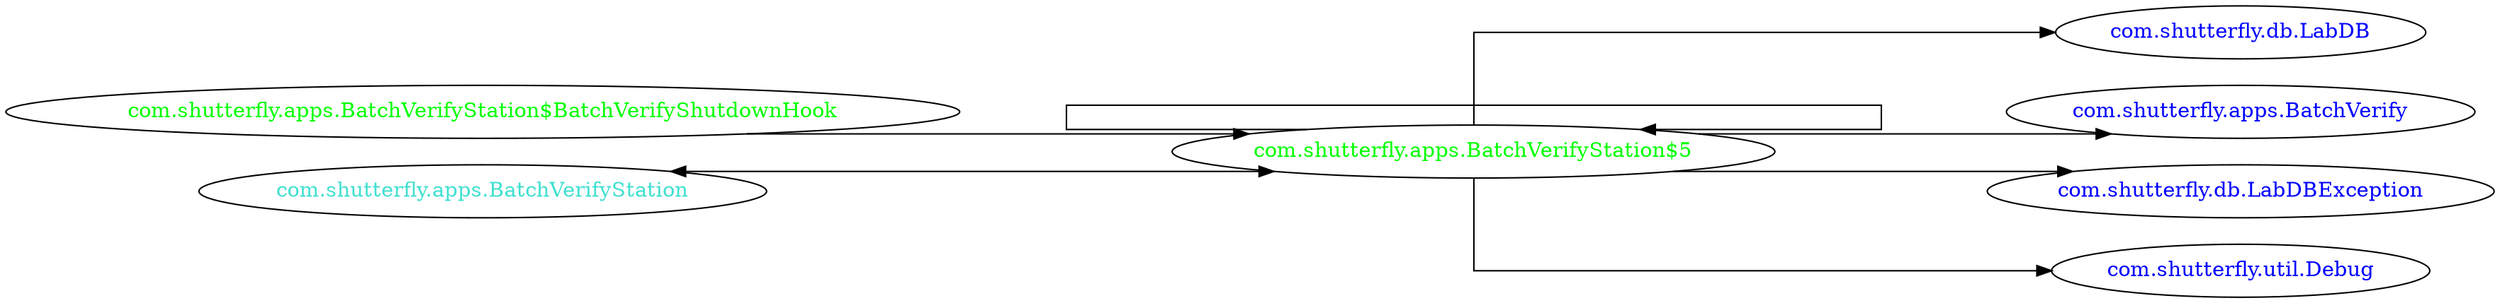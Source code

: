 digraph dependencyGraph {
 concentrate=true;
 ranksep="2.0";
 rankdir="LR"; 
 splines="ortho";
"com.shutterfly.apps.BatchVerifyStation$5" [fontcolor="red"];
"com.shutterfly.db.LabDB" [ fontcolor="blue" ];
"com.shutterfly.apps.BatchVerifyStation$5"->"com.shutterfly.db.LabDB";
"com.shutterfly.apps.BatchVerify" [ fontcolor="blue" ];
"com.shutterfly.apps.BatchVerifyStation$5"->"com.shutterfly.apps.BatchVerify";
"com.shutterfly.db.LabDBException" [ fontcolor="blue" ];
"com.shutterfly.apps.BatchVerifyStation$5"->"com.shutterfly.db.LabDBException";
"com.shutterfly.util.Debug" [ fontcolor="blue" ];
"com.shutterfly.apps.BatchVerifyStation$5"->"com.shutterfly.util.Debug";
"com.shutterfly.apps.BatchVerifyStation$5" [ fontcolor="green" ];
"com.shutterfly.apps.BatchVerifyStation$5"->"com.shutterfly.apps.BatchVerifyStation$5";
"com.shutterfly.apps.BatchVerifyStation$BatchVerifyShutdownHook" [ fontcolor="green" ];
"com.shutterfly.apps.BatchVerifyStation$BatchVerifyShutdownHook"->"com.shutterfly.apps.BatchVerifyStation$5";
"com.shutterfly.apps.BatchVerifyStation" [ fontcolor="turquoise" ];
"com.shutterfly.apps.BatchVerifyStation"->"com.shutterfly.apps.BatchVerifyStation$5" [dir=both];
}